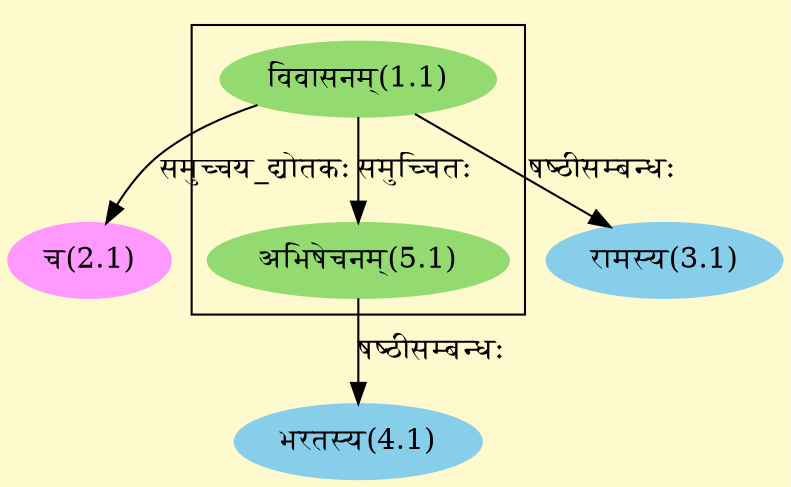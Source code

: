 digraph G{
rankdir=BT;
 compound=true;
 bgcolor="lemonchiffon1";

subgraph cluster_1{
Node5_1 [style=filled, color="#93DB70" label = "अभिषेचनम्(5.1)"]
Node1_1 [style=filled, color="#93DB70" label = "विवासनम्(1.1)"]

}
Node2_1 [style=filled, color="#FF99FF" label = "च(2.1)"]
Node1_1 [style=filled, color="#93DB70" label = "विवासनम्(1.1)"]
Node3_1 [style=filled, color="#87CEEB" label = "रामस्य(3.1)"]
Node4_1 [style=filled, color="#87CEEB" label = "भरतस्य(4.1)"]
Node5_1 [style=filled, color="#93DB70" label = "अभिषेचनम्(5.1)"]
/* Start of Relations section */

Node2_1 -> Node1_1 [  label="समुच्चय_द्योतकः"  dir="back" ]
Node3_1 -> Node1_1 [  label="षष्ठीसम्बन्धः"  dir="back" ]
Node4_1 -> Node5_1 [  label="षष्ठीसम्बन्धः"  dir="back" ]
Node5_1 -> Node1_1 [  label="समुच्चितः"  dir="back" ]
}
